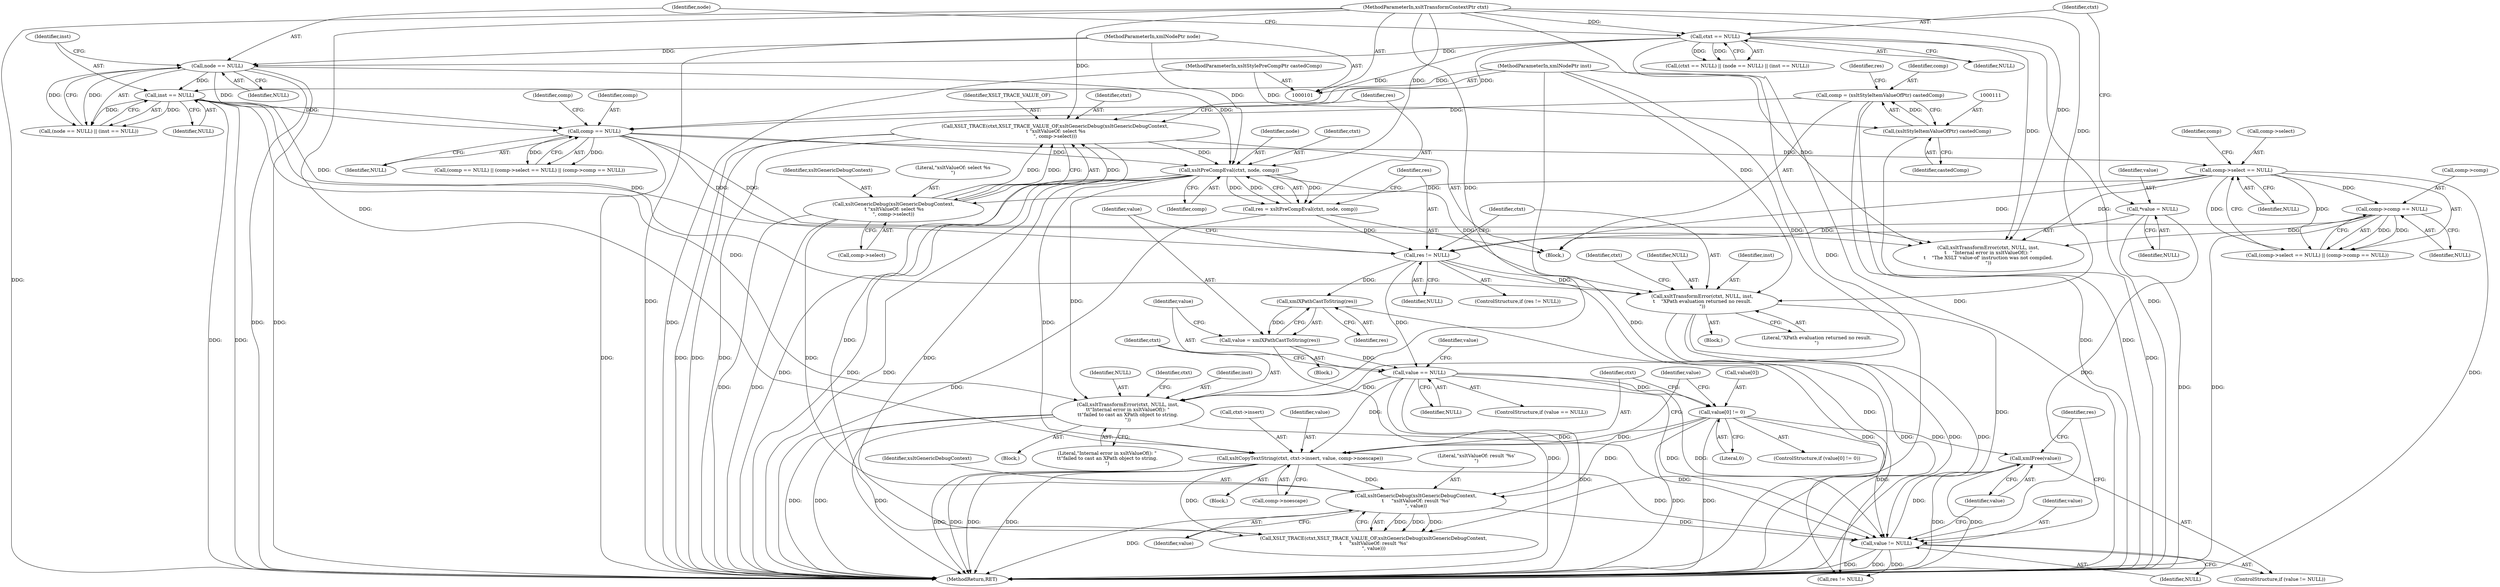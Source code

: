digraph "0_Chrome_96dbafe288dbe2f0cc45fa3c39daf6d0c37acbab_44@pointer" {
"1000241" [label="(Call,xmlFree(value))"];
"1000238" [label="(Call,value != NULL)"];
"1000204" [label="(Call,xsltCopyTextString(ctxt, ctxt->insert, value, comp->noescape))"];
"1000168" [label="(Call,xsltPreCompEval(ctxt, node, comp))"];
"1000157" [label="(Call,XSLT_TRACE(ctxt,XSLT_TRACE_VALUE_OF,xsltGenericDebug(xsltGenericDebugContext,\n \t \"xsltValueOf: select %s\n\", comp->select)))"];
"1000123" [label="(Call,ctxt == NULL)"];
"1000102" [label="(MethodParameterIn,xsltTransformContextPtr ctxt)"];
"1000160" [label="(Call,xsltGenericDebug(xsltGenericDebugContext,\n \t \"xsltValueOf: select %s\n\", comp->select))"];
"1000140" [label="(Call,comp->select == NULL)"];
"1000136" [label="(Call,comp == NULL)"];
"1000108" [label="(Call,comp = (xsltStyleItemValueOfPtr) castedComp)"];
"1000110" [label="(Call,(xsltStyleItemValueOfPtr) castedComp)"];
"1000105" [label="(MethodParameterIn,xsltStylePreCompPtr castedComp)"];
"1000130" [label="(Call,inst == NULL)"];
"1000104" [label="(MethodParameterIn,xmlNodePtr inst)"];
"1000127" [label="(Call,node == NULL)"];
"1000103" [label="(MethodParameterIn,xmlNodePtr node)"];
"1000198" [label="(Call,value[0] != 0)"];
"1000182" [label="(Call,value == NULL)"];
"1000177" [label="(Call,value = xmlXPathCastToString(res))"];
"1000179" [label="(Call,xmlXPathCastToString(res))"];
"1000173" [label="(Call,res != NULL)"];
"1000166" [label="(Call,res = xsltPreCompEval(ctxt, node, comp))"];
"1000145" [label="(Call,comp->comp == NULL)"];
"1000232" [label="(Call,xsltGenericDebug(xsltGenericDebugContext,\n\t     \"xsltValueOf: result '%s'\n\", value))"];
"1000118" [label="(Call,*value = NULL)"];
"1000186" [label="(Call,xsltTransformError(ctxt, NULL, inst,\n\t\t\"Internal error in xsltValueOf(): \"\n\t\t\"failed to cast an XPath object to string.\n\"))"];
"1000215" [label="(Call,xsltTransformError(ctxt, NULL, inst,\n\t    \"XPath evaluation returned no result.\n\"))"];
"1000177" [label="(Call,value = xmlXPathCastToString(res))"];
"1000241" [label="(Call,xmlFree(value))"];
"1000112" [label="(Identifier,castedComp)"];
"1000229" [label="(Call,XSLT_TRACE(ctxt,XSLT_TRACE_VALUE_OF,xsltGenericDebug(xsltGenericDebugContext,\n\t     \"xsltValueOf: result '%s'\n\", value)))"];
"1000170" [label="(Identifier,node)"];
"1000200" [label="(Identifier,value)"];
"1000222" [label="(Identifier,ctxt)"];
"1000118" [label="(Call,*value = NULL)"];
"1000163" [label="(Call,comp->select)"];
"1000147" [label="(Identifier,comp)"];
"1000108" [label="(Call,comp = (xsltStyleItemValueOfPtr) castedComp)"];
"1000249" [label="(MethodReturn,RET)"];
"1000210" [label="(Call,comp->noescape)"];
"1000171" [label="(Identifier,comp)"];
"1000178" [label="(Identifier,value)"];
"1000199" [label="(Call,value[0])"];
"1000137" [label="(Identifier,comp)"];
"1000129" [label="(Identifier,NULL)"];
"1000149" [label="(Identifier,NULL)"];
"1000188" [label="(Identifier,NULL)"];
"1000123" [label="(Call,ctxt == NULL)"];
"1000157" [label="(Call,XSLT_TRACE(ctxt,XSLT_TRACE_VALUE_OF,xsltGenericDebug(xsltGenericDebugContext,\n \t \"xsltValueOf: select %s\n\", comp->select)))"];
"1000161" [label="(Identifier,xsltGenericDebugContext)"];
"1000132" [label="(Identifier,NULL)"];
"1000127" [label="(Call,node == NULL)"];
"1000234" [label="(Literal,\"xsltValueOf: result '%s'\n\")"];
"1000124" [label="(Identifier,ctxt)"];
"1000120" [label="(Identifier,NULL)"];
"1000146" [label="(Call,comp->comp)"];
"1000219" [label="(Literal,\"XPath evaluation returned no result.\n\")"];
"1000242" [label="(Identifier,value)"];
"1000176" [label="(Block,)"];
"1000245" [label="(Identifier,res)"];
"1000179" [label="(Call,xmlXPathCastToString(res))"];
"1000227" [label="(Identifier,value)"];
"1000180" [label="(Identifier,res)"];
"1000144" [label="(Identifier,NULL)"];
"1000125" [label="(Identifier,NULL)"];
"1000173" [label="(Call,res != NULL)"];
"1000128" [label="(Identifier,node)"];
"1000205" [label="(Identifier,ctxt)"];
"1000203" [label="(Block,)"];
"1000244" [label="(Call,res != NULL)"];
"1000131" [label="(Identifier,inst)"];
"1000190" [label="(Literal,\"Internal error in xsltValueOf(): \"\n\t\t\"failed to cast an XPath object to string.\n\")"];
"1000138" [label="(Identifier,NULL)"];
"1000162" [label="(Literal,\"xsltValueOf: select %s\n\")"];
"1000202" [label="(Literal,0)"];
"1000102" [label="(MethodParameterIn,xsltTransformContextPtr ctxt)"];
"1000130" [label="(Call,inst == NULL)"];
"1000216" [label="(Identifier,ctxt)"];
"1000184" [label="(Identifier,NULL)"];
"1000238" [label="(Call,value != NULL)"];
"1000175" [label="(Identifier,NULL)"];
"1000141" [label="(Call,comp->select)"];
"1000172" [label="(ControlStructure,if (res != NULL))"];
"1000106" [label="(Block,)"];
"1000140" [label="(Call,comp->select == NULL)"];
"1000122" [label="(Call,(ctxt == NULL) || (node == NULL) || (inst == NULL))"];
"1000139" [label="(Call,(comp->select == NULL) || (comp->comp == NULL))"];
"1000232" [label="(Call,xsltGenericDebug(xsltGenericDebugContext,\n\t     \"xsltValueOf: result '%s'\n\", value))"];
"1000183" [label="(Identifier,value)"];
"1000174" [label="(Identifier,res)"];
"1000126" [label="(Call,(node == NULL) || (inst == NULL))"];
"1000233" [label="(Identifier,xsltGenericDebugContext)"];
"1000158" [label="(Identifier,ctxt)"];
"1000198" [label="(Call,value[0] != 0)"];
"1000186" [label="(Call,xsltTransformError(ctxt, NULL, inst,\n\t\t\"Internal error in xsltValueOf(): \"\n\t\t\"failed to cast an XPath object to string.\n\"))"];
"1000103" [label="(MethodParameterIn,xmlNodePtr node)"];
"1000109" [label="(Identifier,comp)"];
"1000110" [label="(Call,(xsltStyleItemValueOfPtr) castedComp)"];
"1000193" [label="(Identifier,ctxt)"];
"1000215" [label="(Call,xsltTransformError(ctxt, NULL, inst,\n\t    \"XPath evaluation returned no result.\n\"))"];
"1000167" [label="(Identifier,res)"];
"1000217" [label="(Identifier,NULL)"];
"1000185" [label="(Block,)"];
"1000204" [label="(Call,xsltCopyTextString(ctxt, ctxt->insert, value, comp->noescape))"];
"1000135" [label="(Call,(comp == NULL) || (comp->select == NULL) || (comp->comp == NULL))"];
"1000239" [label="(Identifier,value)"];
"1000189" [label="(Identifier,inst)"];
"1000168" [label="(Call,xsltPreCompEval(ctxt, node, comp))"];
"1000182" [label="(Call,value == NULL)"];
"1000197" [label="(ControlStructure,if (value[0] != 0))"];
"1000237" [label="(ControlStructure,if (value != NULL))"];
"1000169" [label="(Identifier,ctxt)"];
"1000235" [label="(Identifier,value)"];
"1000166" [label="(Call,res = xsltPreCompEval(ctxt, node, comp))"];
"1000214" [label="(Block,)"];
"1000218" [label="(Identifier,inst)"];
"1000206" [label="(Call,ctxt->insert)"];
"1000160" [label="(Call,xsltGenericDebug(xsltGenericDebugContext,\n \t \"xsltValueOf: select %s\n\", comp->select))"];
"1000187" [label="(Identifier,ctxt)"];
"1000209" [label="(Identifier,value)"];
"1000151" [label="(Call,xsltTransformError(ctxt, NULL, inst,\n\t    \"Internal error in xsltValueOf(): \"\n\t    \"The XSLT 'value-of' instruction was not compiled.\n\"))"];
"1000181" [label="(ControlStructure,if (value == NULL))"];
"1000136" [label="(Call,comp == NULL)"];
"1000115" [label="(Identifier,res)"];
"1000240" [label="(Identifier,NULL)"];
"1000142" [label="(Identifier,comp)"];
"1000105" [label="(MethodParameterIn,xsltStylePreCompPtr castedComp)"];
"1000104" [label="(MethodParameterIn,xmlNodePtr inst)"];
"1000159" [label="(Identifier,XSLT_TRACE_VALUE_OF)"];
"1000119" [label="(Identifier,value)"];
"1000145" [label="(Call,comp->comp == NULL)"];
"1000241" -> "1000237"  [label="AST: "];
"1000241" -> "1000242"  [label="CFG: "];
"1000242" -> "1000241"  [label="AST: "];
"1000245" -> "1000241"  [label="CFG: "];
"1000241" -> "1000249"  [label="DDG: "];
"1000241" -> "1000249"  [label="DDG: "];
"1000238" -> "1000241"  [label="DDG: "];
"1000198" -> "1000241"  [label="DDG: "];
"1000238" -> "1000237"  [label="AST: "];
"1000238" -> "1000240"  [label="CFG: "];
"1000239" -> "1000238"  [label="AST: "];
"1000240" -> "1000238"  [label="AST: "];
"1000242" -> "1000238"  [label="CFG: "];
"1000245" -> "1000238"  [label="CFG: "];
"1000238" -> "1000249"  [label="DDG: "];
"1000238" -> "1000249"  [label="DDG: "];
"1000204" -> "1000238"  [label="DDG: "];
"1000232" -> "1000238"  [label="DDG: "];
"1000198" -> "1000238"  [label="DDG: "];
"1000118" -> "1000238"  [label="DDG: "];
"1000182" -> "1000238"  [label="DDG: "];
"1000182" -> "1000238"  [label="DDG: "];
"1000186" -> "1000238"  [label="DDG: "];
"1000215" -> "1000238"  [label="DDG: "];
"1000238" -> "1000244"  [label="DDG: "];
"1000204" -> "1000203"  [label="AST: "];
"1000204" -> "1000210"  [label="CFG: "];
"1000205" -> "1000204"  [label="AST: "];
"1000206" -> "1000204"  [label="AST: "];
"1000209" -> "1000204"  [label="AST: "];
"1000210" -> "1000204"  [label="AST: "];
"1000227" -> "1000204"  [label="CFG: "];
"1000204" -> "1000249"  [label="DDG: "];
"1000204" -> "1000249"  [label="DDG: "];
"1000204" -> "1000249"  [label="DDG: "];
"1000204" -> "1000249"  [label="DDG: "];
"1000168" -> "1000204"  [label="DDG: "];
"1000102" -> "1000204"  [label="DDG: "];
"1000198" -> "1000204"  [label="DDG: "];
"1000182" -> "1000204"  [label="DDG: "];
"1000204" -> "1000229"  [label="DDG: "];
"1000204" -> "1000232"  [label="DDG: "];
"1000168" -> "1000166"  [label="AST: "];
"1000168" -> "1000171"  [label="CFG: "];
"1000169" -> "1000168"  [label="AST: "];
"1000170" -> "1000168"  [label="AST: "];
"1000171" -> "1000168"  [label="AST: "];
"1000166" -> "1000168"  [label="CFG: "];
"1000168" -> "1000249"  [label="DDG: "];
"1000168" -> "1000249"  [label="DDG: "];
"1000168" -> "1000249"  [label="DDG: "];
"1000168" -> "1000166"  [label="DDG: "];
"1000168" -> "1000166"  [label="DDG: "];
"1000168" -> "1000166"  [label="DDG: "];
"1000157" -> "1000168"  [label="DDG: "];
"1000102" -> "1000168"  [label="DDG: "];
"1000127" -> "1000168"  [label="DDG: "];
"1000103" -> "1000168"  [label="DDG: "];
"1000136" -> "1000168"  [label="DDG: "];
"1000168" -> "1000186"  [label="DDG: "];
"1000168" -> "1000215"  [label="DDG: "];
"1000168" -> "1000229"  [label="DDG: "];
"1000157" -> "1000106"  [label="AST: "];
"1000157" -> "1000160"  [label="CFG: "];
"1000158" -> "1000157"  [label="AST: "];
"1000159" -> "1000157"  [label="AST: "];
"1000160" -> "1000157"  [label="AST: "];
"1000167" -> "1000157"  [label="CFG: "];
"1000157" -> "1000249"  [label="DDG: "];
"1000157" -> "1000249"  [label="DDG: "];
"1000157" -> "1000249"  [label="DDG: "];
"1000123" -> "1000157"  [label="DDG: "];
"1000102" -> "1000157"  [label="DDG: "];
"1000160" -> "1000157"  [label="DDG: "];
"1000160" -> "1000157"  [label="DDG: "];
"1000160" -> "1000157"  [label="DDG: "];
"1000157" -> "1000229"  [label="DDG: "];
"1000123" -> "1000122"  [label="AST: "];
"1000123" -> "1000125"  [label="CFG: "];
"1000124" -> "1000123"  [label="AST: "];
"1000125" -> "1000123"  [label="AST: "];
"1000128" -> "1000123"  [label="CFG: "];
"1000122" -> "1000123"  [label="CFG: "];
"1000123" -> "1000249"  [label="DDG: "];
"1000123" -> "1000249"  [label="DDG: "];
"1000123" -> "1000122"  [label="DDG: "];
"1000123" -> "1000122"  [label="DDG: "];
"1000102" -> "1000123"  [label="DDG: "];
"1000123" -> "1000127"  [label="DDG: "];
"1000123" -> "1000136"  [label="DDG: "];
"1000123" -> "1000151"  [label="DDG: "];
"1000102" -> "1000101"  [label="AST: "];
"1000102" -> "1000249"  [label="DDG: "];
"1000102" -> "1000151"  [label="DDG: "];
"1000102" -> "1000186"  [label="DDG: "];
"1000102" -> "1000215"  [label="DDG: "];
"1000102" -> "1000229"  [label="DDG: "];
"1000160" -> "1000163"  [label="CFG: "];
"1000161" -> "1000160"  [label="AST: "];
"1000162" -> "1000160"  [label="AST: "];
"1000163" -> "1000160"  [label="AST: "];
"1000160" -> "1000249"  [label="DDG: "];
"1000160" -> "1000249"  [label="DDG: "];
"1000140" -> "1000160"  [label="DDG: "];
"1000160" -> "1000232"  [label="DDG: "];
"1000140" -> "1000139"  [label="AST: "];
"1000140" -> "1000144"  [label="CFG: "];
"1000141" -> "1000140"  [label="AST: "];
"1000144" -> "1000140"  [label="AST: "];
"1000147" -> "1000140"  [label="CFG: "];
"1000139" -> "1000140"  [label="CFG: "];
"1000140" -> "1000249"  [label="DDG: "];
"1000140" -> "1000139"  [label="DDG: "];
"1000140" -> "1000139"  [label="DDG: "];
"1000136" -> "1000140"  [label="DDG: "];
"1000140" -> "1000145"  [label="DDG: "];
"1000140" -> "1000151"  [label="DDG: "];
"1000140" -> "1000173"  [label="DDG: "];
"1000136" -> "1000135"  [label="AST: "];
"1000136" -> "1000138"  [label="CFG: "];
"1000137" -> "1000136"  [label="AST: "];
"1000138" -> "1000136"  [label="AST: "];
"1000142" -> "1000136"  [label="CFG: "];
"1000135" -> "1000136"  [label="CFG: "];
"1000136" -> "1000249"  [label="DDG: "];
"1000136" -> "1000135"  [label="DDG: "];
"1000136" -> "1000135"  [label="DDG: "];
"1000108" -> "1000136"  [label="DDG: "];
"1000130" -> "1000136"  [label="DDG: "];
"1000127" -> "1000136"  [label="DDG: "];
"1000136" -> "1000151"  [label="DDG: "];
"1000136" -> "1000173"  [label="DDG: "];
"1000108" -> "1000106"  [label="AST: "];
"1000108" -> "1000110"  [label="CFG: "];
"1000109" -> "1000108"  [label="AST: "];
"1000110" -> "1000108"  [label="AST: "];
"1000115" -> "1000108"  [label="CFG: "];
"1000108" -> "1000249"  [label="DDG: "];
"1000108" -> "1000249"  [label="DDG: "];
"1000110" -> "1000108"  [label="DDG: "];
"1000110" -> "1000112"  [label="CFG: "];
"1000111" -> "1000110"  [label="AST: "];
"1000112" -> "1000110"  [label="AST: "];
"1000110" -> "1000249"  [label="DDG: "];
"1000105" -> "1000110"  [label="DDG: "];
"1000105" -> "1000101"  [label="AST: "];
"1000105" -> "1000249"  [label="DDG: "];
"1000130" -> "1000126"  [label="AST: "];
"1000130" -> "1000132"  [label="CFG: "];
"1000131" -> "1000130"  [label="AST: "];
"1000132" -> "1000130"  [label="AST: "];
"1000126" -> "1000130"  [label="CFG: "];
"1000130" -> "1000249"  [label="DDG: "];
"1000130" -> "1000249"  [label="DDG: "];
"1000130" -> "1000126"  [label="DDG: "];
"1000130" -> "1000126"  [label="DDG: "];
"1000104" -> "1000130"  [label="DDG: "];
"1000127" -> "1000130"  [label="DDG: "];
"1000130" -> "1000151"  [label="DDG: "];
"1000130" -> "1000186"  [label="DDG: "];
"1000130" -> "1000215"  [label="DDG: "];
"1000104" -> "1000101"  [label="AST: "];
"1000104" -> "1000249"  [label="DDG: "];
"1000104" -> "1000151"  [label="DDG: "];
"1000104" -> "1000186"  [label="DDG: "];
"1000104" -> "1000215"  [label="DDG: "];
"1000127" -> "1000126"  [label="AST: "];
"1000127" -> "1000129"  [label="CFG: "];
"1000128" -> "1000127"  [label="AST: "];
"1000129" -> "1000127"  [label="AST: "];
"1000131" -> "1000127"  [label="CFG: "];
"1000126" -> "1000127"  [label="CFG: "];
"1000127" -> "1000249"  [label="DDG: "];
"1000127" -> "1000249"  [label="DDG: "];
"1000127" -> "1000126"  [label="DDG: "];
"1000127" -> "1000126"  [label="DDG: "];
"1000103" -> "1000127"  [label="DDG: "];
"1000103" -> "1000101"  [label="AST: "];
"1000103" -> "1000249"  [label="DDG: "];
"1000198" -> "1000197"  [label="AST: "];
"1000198" -> "1000202"  [label="CFG: "];
"1000199" -> "1000198"  [label="AST: "];
"1000202" -> "1000198"  [label="AST: "];
"1000205" -> "1000198"  [label="CFG: "];
"1000227" -> "1000198"  [label="CFG: "];
"1000198" -> "1000249"  [label="DDG: "];
"1000198" -> "1000249"  [label="DDG: "];
"1000182" -> "1000198"  [label="DDG: "];
"1000198" -> "1000232"  [label="DDG: "];
"1000182" -> "1000181"  [label="AST: "];
"1000182" -> "1000184"  [label="CFG: "];
"1000183" -> "1000182"  [label="AST: "];
"1000184" -> "1000182"  [label="AST: "];
"1000187" -> "1000182"  [label="CFG: "];
"1000200" -> "1000182"  [label="CFG: "];
"1000182" -> "1000249"  [label="DDG: "];
"1000177" -> "1000182"  [label="DDG: "];
"1000173" -> "1000182"  [label="DDG: "];
"1000182" -> "1000186"  [label="DDG: "];
"1000182" -> "1000232"  [label="DDG: "];
"1000177" -> "1000176"  [label="AST: "];
"1000177" -> "1000179"  [label="CFG: "];
"1000178" -> "1000177"  [label="AST: "];
"1000179" -> "1000177"  [label="AST: "];
"1000183" -> "1000177"  [label="CFG: "];
"1000177" -> "1000249"  [label="DDG: "];
"1000179" -> "1000177"  [label="DDG: "];
"1000179" -> "1000180"  [label="CFG: "];
"1000180" -> "1000179"  [label="AST: "];
"1000173" -> "1000179"  [label="DDG: "];
"1000179" -> "1000244"  [label="DDG: "];
"1000173" -> "1000172"  [label="AST: "];
"1000173" -> "1000175"  [label="CFG: "];
"1000174" -> "1000173"  [label="AST: "];
"1000175" -> "1000173"  [label="AST: "];
"1000178" -> "1000173"  [label="CFG: "];
"1000216" -> "1000173"  [label="CFG: "];
"1000166" -> "1000173"  [label="DDG: "];
"1000145" -> "1000173"  [label="DDG: "];
"1000173" -> "1000215"  [label="DDG: "];
"1000173" -> "1000244"  [label="DDG: "];
"1000166" -> "1000106"  [label="AST: "];
"1000167" -> "1000166"  [label="AST: "];
"1000174" -> "1000166"  [label="CFG: "];
"1000166" -> "1000249"  [label="DDG: "];
"1000145" -> "1000139"  [label="AST: "];
"1000145" -> "1000149"  [label="CFG: "];
"1000146" -> "1000145"  [label="AST: "];
"1000149" -> "1000145"  [label="AST: "];
"1000139" -> "1000145"  [label="CFG: "];
"1000145" -> "1000249"  [label="DDG: "];
"1000145" -> "1000139"  [label="DDG: "];
"1000145" -> "1000139"  [label="DDG: "];
"1000145" -> "1000151"  [label="DDG: "];
"1000232" -> "1000229"  [label="AST: "];
"1000232" -> "1000235"  [label="CFG: "];
"1000233" -> "1000232"  [label="AST: "];
"1000234" -> "1000232"  [label="AST: "];
"1000235" -> "1000232"  [label="AST: "];
"1000229" -> "1000232"  [label="CFG: "];
"1000232" -> "1000249"  [label="DDG: "];
"1000232" -> "1000229"  [label="DDG: "];
"1000232" -> "1000229"  [label="DDG: "];
"1000232" -> "1000229"  [label="DDG: "];
"1000118" -> "1000106"  [label="AST: "];
"1000118" -> "1000120"  [label="CFG: "];
"1000119" -> "1000118"  [label="AST: "];
"1000120" -> "1000118"  [label="AST: "];
"1000124" -> "1000118"  [label="CFG: "];
"1000118" -> "1000249"  [label="DDG: "];
"1000186" -> "1000185"  [label="AST: "];
"1000186" -> "1000190"  [label="CFG: "];
"1000187" -> "1000186"  [label="AST: "];
"1000188" -> "1000186"  [label="AST: "];
"1000189" -> "1000186"  [label="AST: "];
"1000190" -> "1000186"  [label="AST: "];
"1000193" -> "1000186"  [label="CFG: "];
"1000186" -> "1000249"  [label="DDG: "];
"1000186" -> "1000249"  [label="DDG: "];
"1000186" -> "1000249"  [label="DDG: "];
"1000215" -> "1000214"  [label="AST: "];
"1000215" -> "1000219"  [label="CFG: "];
"1000216" -> "1000215"  [label="AST: "];
"1000217" -> "1000215"  [label="AST: "];
"1000218" -> "1000215"  [label="AST: "];
"1000219" -> "1000215"  [label="AST: "];
"1000222" -> "1000215"  [label="CFG: "];
"1000215" -> "1000249"  [label="DDG: "];
"1000215" -> "1000249"  [label="DDG: "];
"1000215" -> "1000249"  [label="DDG: "];
}
